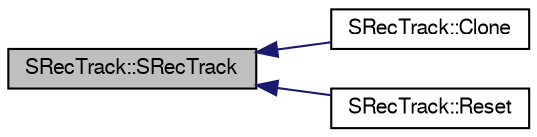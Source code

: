 digraph "SRecTrack::SRecTrack"
{
  bgcolor="transparent";
  edge [fontname="FreeSans",fontsize="10",labelfontname="FreeSans",labelfontsize="10"];
  node [fontname="FreeSans",fontsize="10",shape=record];
  rankdir="LR";
  Node1 [label="SRecTrack::SRecTrack",height=0.2,width=0.4,color="black", fillcolor="grey75", style="filled" fontcolor="black"];
  Node1 -> Node2 [dir="back",color="midnightblue",fontsize="10",style="solid",fontname="FreeSans"];
  Node2 [label="SRecTrack::Clone",height=0.2,width=0.4,color="black",URL="$d6/db1/classSRecTrack.html#afdbdccf9bca936aa1a2af4afcda7978a"];
  Node1 -> Node3 [dir="back",color="midnightblue",fontsize="10",style="solid",fontname="FreeSans"];
  Node3 [label="SRecTrack::Reset",height=0.2,width=0.4,color="black",URL="$d6/db1/classSRecTrack.html#a3dedffa013d8eff01abaef6a40c8611e",tooltip="Clear Event. "];
}
